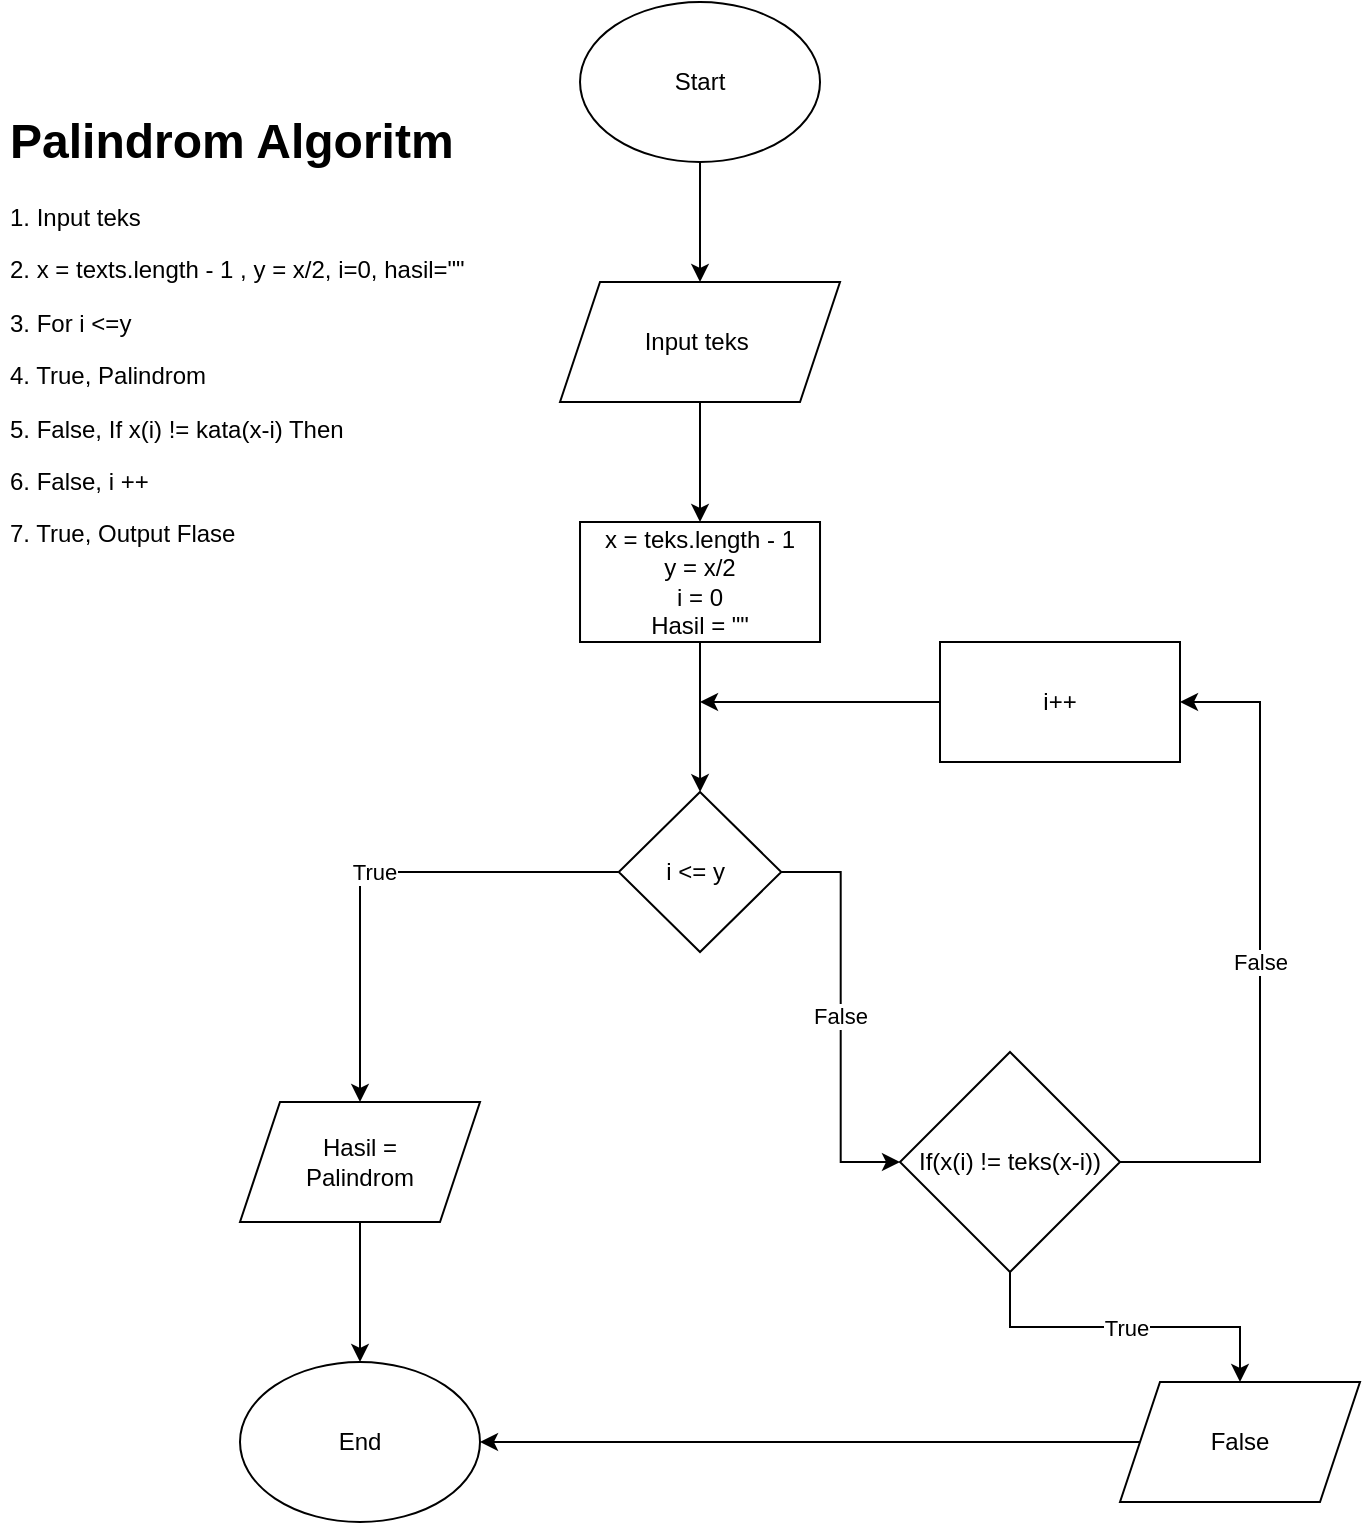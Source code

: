 <mxfile version="20.0.1" type="device"><diagram id="C5RBs43oDa-KdzZeNtuy" name="Page-1"><mxGraphModel dx="868" dy="482" grid="1" gridSize="10" guides="1" tooltips="1" connect="1" arrows="1" fold="1" page="1" pageScale="1" pageWidth="827" pageHeight="1169" math="0" shadow="0"><root><mxCell id="WIyWlLk6GJQsqaUBKTNV-0"/><mxCell id="WIyWlLk6GJQsqaUBKTNV-1" parent="WIyWlLk6GJQsqaUBKTNV-0"/><mxCell id="fkTIeotpsHVYAY1ssmhD-3" value="" style="edgeStyle=orthogonalEdgeStyle;rounded=0;orthogonalLoop=1;jettySize=auto;html=1;" parent="WIyWlLk6GJQsqaUBKTNV-1" source="fkTIeotpsHVYAY1ssmhD-0" edge="1"><mxGeometry relative="1" as="geometry"><mxPoint x="380.01" y="250" as="targetPoint"/></mxGeometry></mxCell><mxCell id="fkTIeotpsHVYAY1ssmhD-0" value="Start" style="ellipse;whiteSpace=wrap;html=1;" parent="WIyWlLk6GJQsqaUBKTNV-1" vertex="1"><mxGeometry x="320.01" y="110" width="120" height="80" as="geometry"/></mxCell><mxCell id="fkTIeotpsHVYAY1ssmhD-1" value="End" style="ellipse;whiteSpace=wrap;html=1;" parent="WIyWlLk6GJQsqaUBKTNV-1" vertex="1"><mxGeometry x="150" y="790" width="120" height="80" as="geometry"/></mxCell><mxCell id="fkTIeotpsHVYAY1ssmhD-8" value="" style="edgeStyle=orthogonalEdgeStyle;rounded=0;orthogonalLoop=1;jettySize=auto;html=1;" parent="WIyWlLk6GJQsqaUBKTNV-1" source="fkTIeotpsHVYAY1ssmhD-4" target="fkTIeotpsHVYAY1ssmhD-5" edge="1"><mxGeometry relative="1" as="geometry"/></mxCell><mxCell id="fkTIeotpsHVYAY1ssmhD-4" value="Input teks&amp;nbsp;" style="shape=parallelogram;perimeter=parallelogramPerimeter;whiteSpace=wrap;html=1;fixedSize=1;" parent="WIyWlLk6GJQsqaUBKTNV-1" vertex="1"><mxGeometry x="310.01" y="250" width="140" height="60" as="geometry"/></mxCell><mxCell id="LVhRCRIXFgDJzlTWsxAS-7" value="" style="edgeStyle=orthogonalEdgeStyle;rounded=0;orthogonalLoop=1;jettySize=auto;html=1;" parent="WIyWlLk6GJQsqaUBKTNV-1" source="fkTIeotpsHVYAY1ssmhD-5" target="fkTIeotpsHVYAY1ssmhD-9" edge="1"><mxGeometry relative="1" as="geometry"/></mxCell><mxCell id="fkTIeotpsHVYAY1ssmhD-5" value="x = teks.length - 1&lt;br&gt;y = x/2&lt;br&gt;i = 0&lt;br&gt;Hasil = &quot;&quot;" style="rounded=0;whiteSpace=wrap;html=1;" parent="WIyWlLk6GJQsqaUBKTNV-1" vertex="1"><mxGeometry x="320.01" y="370" width="120" height="60" as="geometry"/></mxCell><mxCell id="fkTIeotpsHVYAY1ssmhD-21" value="True" style="edgeStyle=orthogonalEdgeStyle;rounded=0;orthogonalLoop=1;jettySize=auto;html=1;entryX=0.5;entryY=0;entryDx=0;entryDy=0;" parent="WIyWlLk6GJQsqaUBKTNV-1" source="fkTIeotpsHVYAY1ssmhD-9" target="fkTIeotpsHVYAY1ssmhD-20" edge="1"><mxGeometry relative="1" as="geometry"/></mxCell><mxCell id="LVhRCRIXFgDJzlTWsxAS-0" value="False" style="edgeStyle=orthogonalEdgeStyle;rounded=0;orthogonalLoop=1;jettySize=auto;html=1;entryX=0;entryY=0.5;entryDx=0;entryDy=0;" parent="WIyWlLk6GJQsqaUBKTNV-1" source="fkTIeotpsHVYAY1ssmhD-9" target="fkTIeotpsHVYAY1ssmhD-19" edge="1"><mxGeometry relative="1" as="geometry"/></mxCell><mxCell id="fkTIeotpsHVYAY1ssmhD-9" value="i &amp;lt;= y&amp;nbsp;" style="rhombus;whiteSpace=wrap;html=1;" parent="WIyWlLk6GJQsqaUBKTNV-1" vertex="1"><mxGeometry x="339.38" y="505" width="81.25" height="80" as="geometry"/></mxCell><mxCell id="LVhRCRIXFgDJzlTWsxAS-4" style="edgeStyle=orthogonalEdgeStyle;rounded=0;orthogonalLoop=1;jettySize=auto;html=1;" parent="WIyWlLk6GJQsqaUBKTNV-1" source="fkTIeotpsHVYAY1ssmhD-14" edge="1"><mxGeometry relative="1" as="geometry"><mxPoint x="380" y="460" as="targetPoint"/><Array as="points"><mxPoint x="550" y="460"/></Array></mxGeometry></mxCell><mxCell id="fkTIeotpsHVYAY1ssmhD-14" value="i++" style="rounded=0;whiteSpace=wrap;html=1;" parent="WIyWlLk6GJQsqaUBKTNV-1" vertex="1"><mxGeometry x="500" y="430" width="120" height="60" as="geometry"/></mxCell><mxCell id="fkTIeotpsHVYAY1ssmhD-27" style="edgeStyle=orthogonalEdgeStyle;rounded=0;orthogonalLoop=1;jettySize=auto;html=1;entryX=1;entryY=0.5;entryDx=0;entryDy=0;" parent="WIyWlLk6GJQsqaUBKTNV-1" source="fkTIeotpsHVYAY1ssmhD-16" target="fkTIeotpsHVYAY1ssmhD-1" edge="1"><mxGeometry relative="1" as="geometry"/></mxCell><mxCell id="fkTIeotpsHVYAY1ssmhD-16" value="False" style="shape=parallelogram;perimeter=parallelogramPerimeter;whiteSpace=wrap;html=1;fixedSize=1;" parent="WIyWlLk6GJQsqaUBKTNV-1" vertex="1"><mxGeometry x="590" y="800" width="120" height="60" as="geometry"/></mxCell><mxCell id="LVhRCRIXFgDJzlTWsxAS-1" value="False" style="edgeStyle=orthogonalEdgeStyle;rounded=0;orthogonalLoop=1;jettySize=auto;html=1;entryX=1;entryY=0.5;entryDx=0;entryDy=0;" parent="WIyWlLk6GJQsqaUBKTNV-1" source="fkTIeotpsHVYAY1ssmhD-19" target="fkTIeotpsHVYAY1ssmhD-14" edge="1"><mxGeometry relative="1" as="geometry"><Array as="points"><mxPoint x="660" y="690"/><mxPoint x="660" y="460"/></Array></mxGeometry></mxCell><mxCell id="LVhRCRIXFgDJzlTWsxAS-9" value="True" style="edgeStyle=orthogonalEdgeStyle;rounded=0;orthogonalLoop=1;jettySize=auto;html=1;entryX=0.5;entryY=0;entryDx=0;entryDy=0;" parent="WIyWlLk6GJQsqaUBKTNV-1" source="fkTIeotpsHVYAY1ssmhD-19" target="fkTIeotpsHVYAY1ssmhD-16" edge="1"><mxGeometry relative="1" as="geometry"/></mxCell><mxCell id="fkTIeotpsHVYAY1ssmhD-19" value="If(x(i) != teks(x-i))" style="rhombus;whiteSpace=wrap;html=1;" parent="WIyWlLk6GJQsqaUBKTNV-1" vertex="1"><mxGeometry x="480" y="635" width="110" height="110" as="geometry"/></mxCell><mxCell id="fkTIeotpsHVYAY1ssmhD-26" value="" style="edgeStyle=orthogonalEdgeStyle;rounded=0;orthogonalLoop=1;jettySize=auto;html=1;" parent="WIyWlLk6GJQsqaUBKTNV-1" source="fkTIeotpsHVYAY1ssmhD-20" target="fkTIeotpsHVYAY1ssmhD-1" edge="1"><mxGeometry relative="1" as="geometry"/></mxCell><mxCell id="fkTIeotpsHVYAY1ssmhD-20" value="Hasil =&lt;br&gt;Palindrom" style="shape=parallelogram;perimeter=parallelogramPerimeter;whiteSpace=wrap;html=1;fixedSize=1;" parent="WIyWlLk6GJQsqaUBKTNV-1" vertex="1"><mxGeometry x="150" y="660" width="120" height="60" as="geometry"/></mxCell><mxCell id="zI-PORhOMMiXhKuiHFLm-0" value="&lt;h1&gt;Palindrom Algoritm&lt;/h1&gt;&lt;p&gt;1. Input teks&lt;/p&gt;&lt;p&gt;2. x = texts.length - 1 , y = x/2, i=0, hasil=&quot;&quot;&lt;/p&gt;&lt;p&gt;&lt;span style=&quot;background-color: initial;&quot;&gt;3. For i &amp;lt;=y&amp;nbsp;&lt;/span&gt;&lt;/p&gt;&lt;p&gt;&lt;span style=&quot;background-color: initial;&quot;&gt;4. True, Palindrom&lt;/span&gt;&lt;/p&gt;&lt;p&gt;5. False, If x(i) != kata(x-i) Then&amp;nbsp;&lt;/p&gt;&lt;p&gt;6. False, i ++&lt;/p&gt;&lt;p&gt;7. True, Output Flase&lt;/p&gt;" style="text;html=1;strokeColor=none;fillColor=none;spacing=5;spacingTop=-20;whiteSpace=wrap;overflow=hidden;rounded=0;" parent="WIyWlLk6GJQsqaUBKTNV-1" vertex="1"><mxGeometry x="30" y="160" width="270" height="310" as="geometry"/></mxCell></root></mxGraphModel></diagram></mxfile>